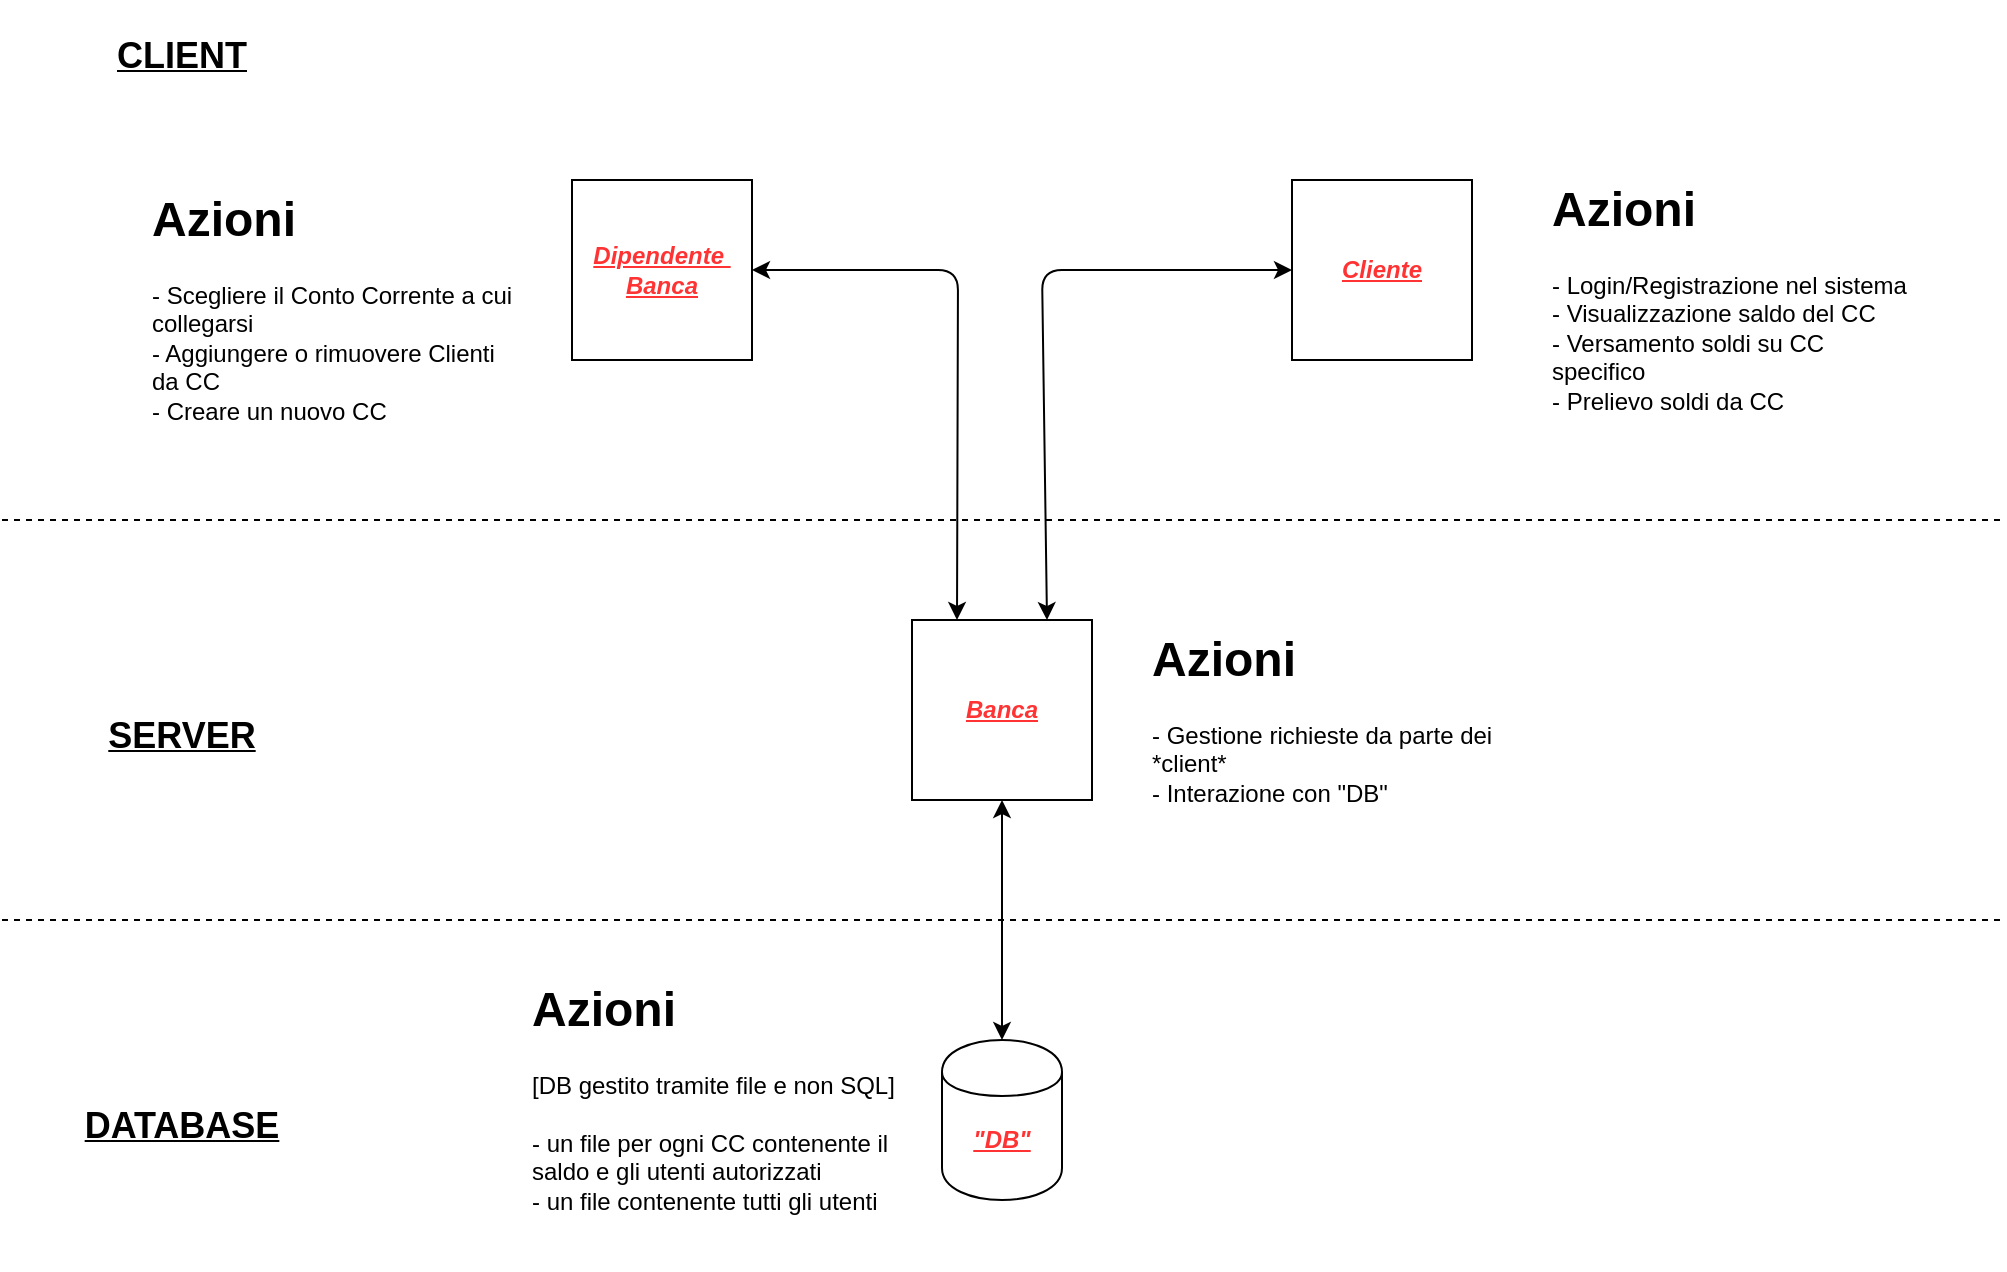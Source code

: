 <mxfile version="12.9.6" type="device"><diagram name="Page-1" id="9f46799a-70d6-7492-0946-bef42562c5a5"><mxGraphModel dx="1422" dy="750" grid="1" gridSize="10" guides="1" tooltips="1" connect="1" arrows="1" fold="1" page="1" pageScale="1" pageWidth="1100" pageHeight="850" background="#ffffff" math="0" shadow="0"><root><mxCell id="0"/><mxCell id="1" parent="0"/><mxCell id="KSZHytGvBNLfyISkAGbu-1" value="" style="whiteSpace=wrap;html=1;aspect=fixed;" parent="1" vertex="1"><mxGeometry x="325" y="130" width="90" height="90" as="geometry"/></mxCell><mxCell id="KSZHytGvBNLfyISkAGbu-3" value="" style="whiteSpace=wrap;html=1;aspect=fixed;" parent="1" vertex="1"><mxGeometry x="685" y="130" width="90" height="90" as="geometry"/></mxCell><mxCell id="KSZHytGvBNLfyISkAGbu-4" value="" style="whiteSpace=wrap;html=1;aspect=fixed;" parent="1" vertex="1"><mxGeometry x="495" y="350" width="90" height="90" as="geometry"/></mxCell><mxCell id="KSZHytGvBNLfyISkAGbu-5" value="" style="shape=cylinder;whiteSpace=wrap;html=1;boundedLbl=1;backgroundOutline=1;" parent="1" vertex="1"><mxGeometry x="510" y="560" width="60" height="80" as="geometry"/></mxCell><mxCell id="KSZHytGvBNLfyISkAGbu-6" value="" style="endArrow=classic;startArrow=classic;html=1;entryX=0.5;entryY=1;entryDx=0;entryDy=0;exitX=0.5;exitY=0;exitDx=0;exitDy=0;" parent="1" source="KSZHytGvBNLfyISkAGbu-5" target="KSZHytGvBNLfyISkAGbu-4" edge="1"><mxGeometry width="50" height="50" relative="1" as="geometry"><mxPoint x="520" y="530" as="sourcePoint"/><mxPoint x="570" y="480" as="targetPoint"/></mxGeometry></mxCell><mxCell id="KSZHytGvBNLfyISkAGbu-8" value="" style="endArrow=classic;startArrow=classic;html=1;entryX=0;entryY=0.5;entryDx=0;entryDy=0;exitX=0.75;exitY=0;exitDx=0;exitDy=0;" parent="1" source="KSZHytGvBNLfyISkAGbu-4" target="KSZHytGvBNLfyISkAGbu-10" edge="1"><mxGeometry width="50" height="50" relative="1" as="geometry"><mxPoint x="735" y="390" as="sourcePoint"/><mxPoint x="785" y="340" as="targetPoint"/><Array as="points"><mxPoint x="560" y="175"/></Array></mxGeometry></mxCell><mxCell id="KSZHytGvBNLfyISkAGbu-9" value="" style="endArrow=classic;startArrow=classic;html=1;entryX=1;entryY=0.5;entryDx=0;entryDy=0;exitX=0.25;exitY=0;exitDx=0;exitDy=0;" parent="1" source="KSZHytGvBNLfyISkAGbu-4" target="KSZHytGvBNLfyISkAGbu-11" edge="1"><mxGeometry width="50" height="50" relative="1" as="geometry"><mxPoint x="735" y="390" as="sourcePoint"/><mxPoint x="785" y="340" as="targetPoint"/><Array as="points"><mxPoint x="518" y="175"/></Array></mxGeometry></mxCell><mxCell id="KSZHytGvBNLfyISkAGbu-10" value="&lt;font color=&quot;#FF3333&quot;&gt;&lt;u&gt;&lt;i&gt;&lt;b&gt;Cliente&lt;/b&gt;&lt;/i&gt;&lt;/u&gt;&lt;/font&gt;" style="text;html=1;strokeColor=none;fillColor=none;align=center;verticalAlign=middle;whiteSpace=wrap;rounded=0;" parent="1" vertex="1"><mxGeometry x="685" y="130" width="90" height="90" as="geometry"/></mxCell><mxCell id="KSZHytGvBNLfyISkAGbu-11" value="&lt;font color=&quot;#FF3333&quot;&gt;&lt;u&gt;&lt;i&gt;&lt;b&gt;Dipendente&amp;nbsp;&lt;br&gt;Banca&lt;/b&gt;&lt;/i&gt;&lt;/u&gt;&lt;/font&gt;" style="text;html=1;strokeColor=none;fillColor=none;align=center;verticalAlign=middle;whiteSpace=wrap;rounded=0;" parent="1" vertex="1"><mxGeometry x="325" y="130" width="90" height="90" as="geometry"/></mxCell><mxCell id="KSZHytGvBNLfyISkAGbu-12" value="&lt;font color=&quot;#FF3333&quot;&gt;&lt;u&gt;&lt;i&gt;&lt;b&gt;Banca&lt;/b&gt;&lt;/i&gt;&lt;/u&gt;&lt;/font&gt;" style="text;html=1;strokeColor=none;fillColor=none;align=center;verticalAlign=middle;whiteSpace=wrap;rounded=0;" parent="1" vertex="1"><mxGeometry x="495" y="350" width="90" height="90" as="geometry"/></mxCell><mxCell id="KSZHytGvBNLfyISkAGbu-13" value="&lt;font color=&quot;#FF3333&quot;&gt;&lt;u&gt;&lt;i&gt;&lt;b&gt;&quot;DB&quot;&lt;/b&gt;&lt;/i&gt;&lt;/u&gt;&lt;/font&gt;" style="text;html=1;strokeColor=none;fillColor=none;align=center;verticalAlign=middle;whiteSpace=wrap;rounded=0;" parent="1" vertex="1"><mxGeometry x="505" y="590" width="70" height="40" as="geometry"/></mxCell><mxCell id="KSZHytGvBNLfyISkAGbu-17" value="&lt;h1&gt;Azioni&lt;/h1&gt;&lt;div&gt;- Scegliere il Conto Corrente a cui collegarsi&lt;/div&gt;&lt;div&gt;- Aggiungere o rimuovere Clienti da CC&lt;/div&gt;&lt;div&gt;- Creare un nuovo CC&lt;/div&gt;&lt;div&gt;&lt;br&gt;&lt;/div&gt;" style="text;html=1;strokeColor=none;fillColor=none;spacing=5;spacingTop=-20;whiteSpace=wrap;overflow=hidden;rounded=0;" parent="1" vertex="1"><mxGeometry x="110" y="130" width="190" height="130" as="geometry"/></mxCell><mxCell id="KSZHytGvBNLfyISkAGbu-18" value="&lt;h1&gt;Azioni&lt;/h1&gt;&lt;div&gt;- Login/Registrazione nel sistema&lt;/div&gt;&lt;div&gt;- Visualizzazione saldo del CC&lt;/div&gt;&lt;div&gt;- Versamento soldi su CC specifico&lt;/div&gt;&lt;div&gt;- Prelievo soldi da CC&lt;/div&gt;" style="text;html=1;strokeColor=none;fillColor=none;spacing=5;spacingTop=-20;whiteSpace=wrap;overflow=hidden;rounded=0;" parent="1" vertex="1"><mxGeometry x="810" y="125" width="190" height="140" as="geometry"/></mxCell><mxCell id="KSZHytGvBNLfyISkAGbu-19" value="&lt;h1&gt;Azioni&lt;/h1&gt;&lt;div&gt;- Gestione richieste da parte dei *client*&amp;nbsp;&lt;/div&gt;&lt;div&gt;- Interazione con &quot;DB&quot;&lt;/div&gt;&lt;div&gt;&lt;br&gt;&lt;/div&gt;" style="text;html=1;strokeColor=none;fillColor=none;spacing=5;spacingTop=-20;whiteSpace=wrap;overflow=hidden;rounded=0;" parent="1" vertex="1"><mxGeometry x="610" y="350" width="190" height="130" as="geometry"/></mxCell><mxCell id="KSZHytGvBNLfyISkAGbu-21" value="&lt;h1&gt;Azioni&lt;/h1&gt;&lt;div&gt;[DB gestito tramite file e non SQL]&lt;/div&gt;&lt;div&gt;&lt;br&gt;&lt;/div&gt;&lt;div&gt;- un file per ogni CC contenente il saldo e gli utenti autorizzati&lt;/div&gt;&lt;div&gt;- un file contenente tutti gli utenti&lt;/div&gt;&lt;div&gt;&lt;br&gt;&lt;/div&gt;" style="text;html=1;strokeColor=none;fillColor=none;spacing=5;spacingTop=-20;whiteSpace=wrap;overflow=hidden;rounded=0;" parent="1" vertex="1"><mxGeometry x="300" y="525" width="190" height="150" as="geometry"/></mxCell><mxCell id="KSZHytGvBNLfyISkAGbu-24" value="" style="endArrow=none;dashed=1;html=1;" parent="1" edge="1"><mxGeometry width="50" height="50" relative="1" as="geometry"><mxPoint x="40" y="300" as="sourcePoint"/><mxPoint x="1040" y="300" as="targetPoint"/></mxGeometry></mxCell><mxCell id="KSZHytGvBNLfyISkAGbu-25" value="" style="endArrow=none;dashed=1;html=1;" parent="1" edge="1"><mxGeometry width="50" height="50" relative="1" as="geometry"><mxPoint x="40" y="500" as="sourcePoint"/><mxPoint x="1040" y="500" as="targetPoint"/></mxGeometry></mxCell><mxCell id="KSZHytGvBNLfyISkAGbu-27" value="SERVER" style="text;html=1;strokeColor=none;fillColor=none;align=center;verticalAlign=middle;whiteSpace=wrap;rounded=0;fontStyle=5;fontSize=18;" parent="1" vertex="1"><mxGeometry x="70" y="380" width="120" height="55" as="geometry"/></mxCell><mxCell id="KSZHytGvBNLfyISkAGbu-28" value="DATABASE" style="text;html=1;strokeColor=none;fillColor=none;align=center;verticalAlign=middle;whiteSpace=wrap;rounded=0;fontStyle=5;fontSize=18;" parent="1" vertex="1"><mxGeometry x="70" y="575" width="120" height="55" as="geometry"/></mxCell><mxCell id="KSZHytGvBNLfyISkAGbu-29" value="CLIENT" style="text;html=1;strokeColor=none;fillColor=none;align=center;verticalAlign=middle;whiteSpace=wrap;rounded=0;fontStyle=5;fontSize=18;" parent="1" vertex="1"><mxGeometry x="70" y="40" width="120" height="55" as="geometry"/></mxCell></root></mxGraphModel></diagram></mxfile>